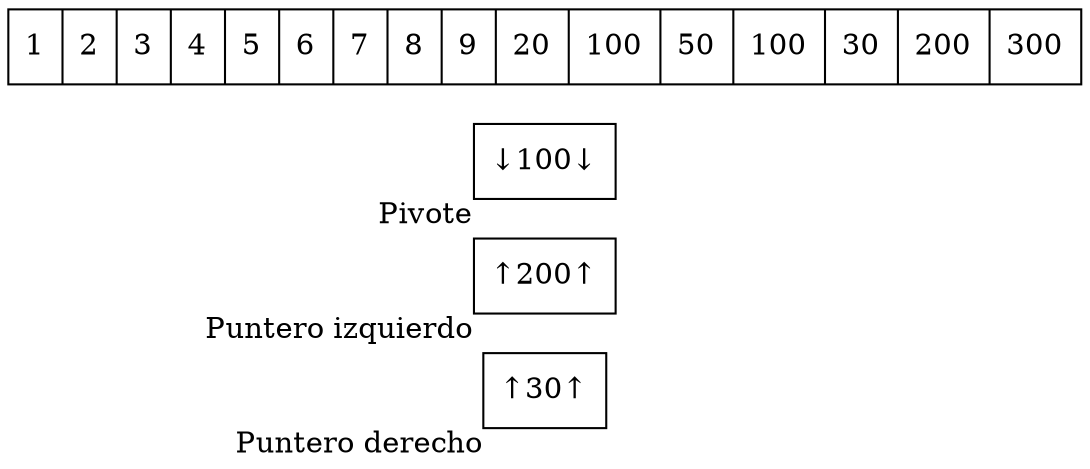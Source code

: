 digraph G{ node [shape = record ];
 rankdir=LR;puntDer[label="↑30↑" xlabel="Puntero derecho" pos = "12,0!"]
puntIzq[label="↑200↑" xlabel="Puntero izquierdo" pos = "8,0!"]
pivote[label="↓100↓" xlabel ="Pivote" pos = "10,2!"]
X[label="{ 1|2|3|4|5|6|7|8|9|20|100|50|100|30|200|300}" pos = "10,1!" ]}
